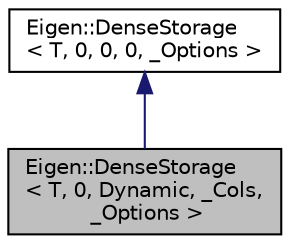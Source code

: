 digraph "Eigen::DenseStorage&lt; T, 0, Dynamic, _Cols, _Options &gt;"
{
  edge [fontname="Helvetica",fontsize="10",labelfontname="Helvetica",labelfontsize="10"];
  node [fontname="Helvetica",fontsize="10",shape=record];
  Node1 [label="Eigen::DenseStorage\l\< T, 0, Dynamic, _Cols,\l _Options \>",height=0.2,width=0.4,color="black", fillcolor="grey75", style="filled" fontcolor="black"];
  Node2 -> Node1 [dir="back",color="midnightblue",fontsize="10",style="solid",fontname="Helvetica"];
  Node2 [label="Eigen::DenseStorage\l\< T, 0, 0, 0, _Options \>",height=0.2,width=0.4,color="black", fillcolor="white", style="filled",URL="$classEigen_1_1DenseStorage.html"];
}

